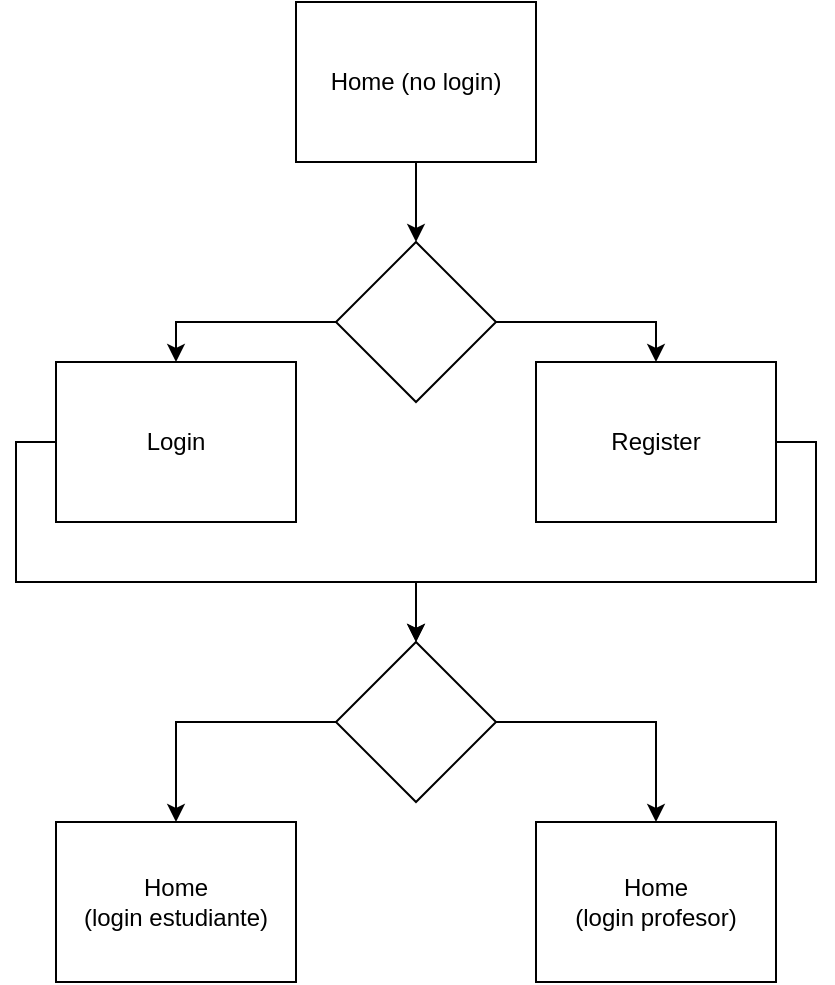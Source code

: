 <mxfile version="20.3.6" type="github">
  <diagram id="G_BdRagmvuzkdLT6IDJI" name="Página-1">
    <mxGraphModel dx="1186" dy="771" grid="1" gridSize="10" guides="1" tooltips="1" connect="1" arrows="1" fold="1" page="1" pageScale="1" pageWidth="827" pageHeight="1169" math="0" shadow="0">
      <root>
        <mxCell id="0" />
        <mxCell id="1" parent="0" />
        <mxCell id="SoQUZGw-r8vB53DZaCTV-16" style="edgeStyle=orthogonalEdgeStyle;rounded=0;orthogonalLoop=1;jettySize=auto;html=1;exitX=0.5;exitY=1;exitDx=0;exitDy=0;entryX=0.5;entryY=0;entryDx=0;entryDy=0;" edge="1" parent="1" source="SoQUZGw-r8vB53DZaCTV-1" target="SoQUZGw-r8vB53DZaCTV-11">
          <mxGeometry relative="1" as="geometry" />
        </mxCell>
        <mxCell id="SoQUZGw-r8vB53DZaCTV-1" value="Home (no login)" style="rounded=0;whiteSpace=wrap;html=1;" vertex="1" parent="1">
          <mxGeometry x="300" y="70" width="120" height="80" as="geometry" />
        </mxCell>
        <mxCell id="SoQUZGw-r8vB53DZaCTV-14" style="edgeStyle=orthogonalEdgeStyle;rounded=0;orthogonalLoop=1;jettySize=auto;html=1;exitX=1;exitY=0.5;exitDx=0;exitDy=0;entryX=0.5;entryY=0;entryDx=0;entryDy=0;" edge="1" parent="1" source="SoQUZGw-r8vB53DZaCTV-11" target="SoQUZGw-r8vB53DZaCTV-12">
          <mxGeometry relative="1" as="geometry" />
        </mxCell>
        <mxCell id="SoQUZGw-r8vB53DZaCTV-15" style="edgeStyle=orthogonalEdgeStyle;rounded=0;orthogonalLoop=1;jettySize=auto;html=1;exitX=0;exitY=0.5;exitDx=0;exitDy=0;entryX=0.5;entryY=0;entryDx=0;entryDy=0;" edge="1" parent="1" source="SoQUZGw-r8vB53DZaCTV-11" target="SoQUZGw-r8vB53DZaCTV-13">
          <mxGeometry relative="1" as="geometry" />
        </mxCell>
        <mxCell id="SoQUZGw-r8vB53DZaCTV-11" value="" style="rhombus;whiteSpace=wrap;html=1;" vertex="1" parent="1">
          <mxGeometry x="320" y="190" width="80" height="80" as="geometry" />
        </mxCell>
        <mxCell id="SoQUZGw-r8vB53DZaCTV-28" style="edgeStyle=orthogonalEdgeStyle;rounded=0;orthogonalLoop=1;jettySize=auto;html=1;exitX=1;exitY=0.5;exitDx=0;exitDy=0;entryX=0.5;entryY=0;entryDx=0;entryDy=0;" edge="1" parent="1" source="SoQUZGw-r8vB53DZaCTV-12" target="SoQUZGw-r8vB53DZaCTV-19">
          <mxGeometry relative="1" as="geometry">
            <mxPoint x="560" y="350" as="targetPoint" />
          </mxGeometry>
        </mxCell>
        <mxCell id="SoQUZGw-r8vB53DZaCTV-12" value="Register" style="rounded=0;whiteSpace=wrap;html=1;" vertex="1" parent="1">
          <mxGeometry x="420" y="250" width="120" height="80" as="geometry" />
        </mxCell>
        <mxCell id="SoQUZGw-r8vB53DZaCTV-20" style="edgeStyle=orthogonalEdgeStyle;rounded=0;orthogonalLoop=1;jettySize=auto;html=1;exitX=0;exitY=0.5;exitDx=0;exitDy=0;entryX=0.5;entryY=0;entryDx=0;entryDy=0;" edge="1" parent="1" source="SoQUZGw-r8vB53DZaCTV-13" target="SoQUZGw-r8vB53DZaCTV-19">
          <mxGeometry relative="1" as="geometry" />
        </mxCell>
        <mxCell id="SoQUZGw-r8vB53DZaCTV-13" value="Login" style="rounded=0;whiteSpace=wrap;html=1;" vertex="1" parent="1">
          <mxGeometry x="180" y="250" width="120" height="80" as="geometry" />
        </mxCell>
        <mxCell id="SoQUZGw-r8vB53DZaCTV-17" value="Home &lt;br&gt;(login estudiante)" style="rounded=0;whiteSpace=wrap;html=1;" vertex="1" parent="1">
          <mxGeometry x="180" y="480" width="120" height="80" as="geometry" />
        </mxCell>
        <mxCell id="SoQUZGw-r8vB53DZaCTV-18" value="Home &lt;br&gt;(login profesor)" style="rounded=0;whiteSpace=wrap;html=1;" vertex="1" parent="1">
          <mxGeometry x="420" y="480" width="120" height="80" as="geometry" />
        </mxCell>
        <mxCell id="SoQUZGw-r8vB53DZaCTV-21" style="edgeStyle=orthogonalEdgeStyle;rounded=0;orthogonalLoop=1;jettySize=auto;html=1;exitX=1;exitY=0.5;exitDx=0;exitDy=0;" edge="1" parent="1" source="SoQUZGw-r8vB53DZaCTV-19" target="SoQUZGw-r8vB53DZaCTV-18">
          <mxGeometry relative="1" as="geometry" />
        </mxCell>
        <mxCell id="SoQUZGw-r8vB53DZaCTV-22" style="edgeStyle=orthogonalEdgeStyle;rounded=0;orthogonalLoop=1;jettySize=auto;html=1;exitX=0;exitY=0.5;exitDx=0;exitDy=0;entryX=0.5;entryY=0;entryDx=0;entryDy=0;" edge="1" parent="1" source="SoQUZGw-r8vB53DZaCTV-19" target="SoQUZGw-r8vB53DZaCTV-17">
          <mxGeometry relative="1" as="geometry" />
        </mxCell>
        <mxCell id="SoQUZGw-r8vB53DZaCTV-19" value="" style="rhombus;whiteSpace=wrap;html=1;" vertex="1" parent="1">
          <mxGeometry x="320" y="390" width="80" height="80" as="geometry" />
        </mxCell>
      </root>
    </mxGraphModel>
  </diagram>
</mxfile>
